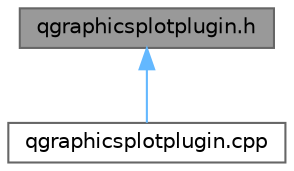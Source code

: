 digraph "qgraphicsplotplugin.h"
{
 // LATEX_PDF_SIZE
  bgcolor="transparent";
  edge [fontname=Helvetica,fontsize=10,labelfontname=Helvetica,labelfontsize=10];
  node [fontname=Helvetica,fontsize=10,shape=box,height=0.2,width=0.4];
  Node1 [label="qgraphicsplotplugin.h",height=0.2,width=0.4,color="gray40", fillcolor="grey60", style="filled", fontcolor="black",tooltip=" "];
  Node1 -> Node2 [dir="back",color="steelblue1",style="solid"];
  Node2 [label="qgraphicsplotplugin.cpp",height=0.2,width=0.4,color="grey40", fillcolor="white", style="filled",URL="$qgraphicsplotplugin_8cpp.html",tooltip=" "];
}
